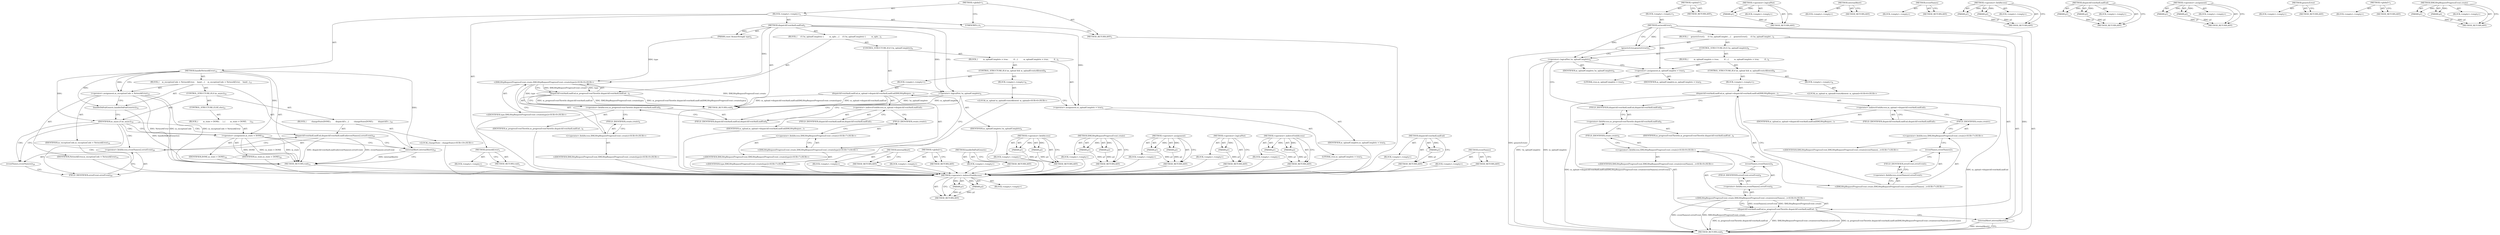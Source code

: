 digraph "&lt;operator&gt;.indirectFieldAccess" {
vulnerable_81 [label=<(METHOD,&lt;operator&gt;.indirectFieldAccess)>];
vulnerable_82 [label=<(PARAM,p1)>];
vulnerable_83 [label=<(PARAM,p2)>];
vulnerable_84 [label=<(BLOCK,&lt;empty&gt;,&lt;empty&gt;)>];
vulnerable_85 [label=<(METHOD_RETURN,ANY)>];
vulnerable_6 [label=<(METHOD,&lt;global&gt;)<SUB>1</SUB>>];
vulnerable_7 [label=<(BLOCK,&lt;empty&gt;,&lt;empty&gt;)<SUB>1</SUB>>];
vulnerable_8 [label=<(METHOD,networkError)<SUB>1</SUB>>];
vulnerable_9 [label=<(BLOCK,{
    genericError();
     if (!m_uploadComplet...,{
    genericError();
     if (!m_uploadComplet...)<SUB>2</SUB>>];
vulnerable_10 [label=<(genericError,genericError())<SUB>3</SUB>>];
vulnerable_11 [label=<(CONTROL_STRUCTURE,IF,if (!m_uploadComplete))<SUB>4</SUB>>];
vulnerable_12 [label=<(&lt;operator&gt;.logicalNot,!m_uploadComplete)<SUB>4</SUB>>];
vulnerable_13 [label=<(IDENTIFIER,m_uploadComplete,!m_uploadComplete)<SUB>4</SUB>>];
vulnerable_14 [label=<(BLOCK,{
         m_uploadComplete = true;
         if...,{
         m_uploadComplete = true;
         if...)<SUB>4</SUB>>];
vulnerable_15 [label=<(&lt;operator&gt;.assignment,m_uploadComplete = true)<SUB>5</SUB>>];
vulnerable_16 [label=<(IDENTIFIER,m_uploadComplete,m_uploadComplete = true)<SUB>5</SUB>>];
vulnerable_17 [label=<(LITERAL,true,m_uploadComplete = true)<SUB>5</SUB>>];
vulnerable_18 [label=<(CONTROL_STRUCTURE,IF,if (m_upload &amp;&amp; m_uploadEventsAllowed))<SUB>6</SUB>>];
vulnerable_19 [label=<(BLOCK,&lt;empty&gt;,&lt;empty&gt;)<SUB>6</SUB>>];
vulnerable_20 [label="<(LOCAL,m_upload m_uploadEventsAllowed: m_upload)<SUB>6</SUB>>"];
vulnerable_21 [label=<(BLOCK,&lt;empty&gt;,&lt;empty&gt;)<SUB>7</SUB>>];
vulnerable_22 [label=<(dispatchEventAndLoadEnd,m_upload-&gt;dispatchEventAndLoadEnd(XMLHttpReques...)<SUB>7</SUB>>];
vulnerable_23 [label=<(&lt;operator&gt;.indirectFieldAccess,m_upload-&gt;dispatchEventAndLoadEnd)<SUB>7</SUB>>];
vulnerable_24 [label=<(IDENTIFIER,m_upload,m_upload-&gt;dispatchEventAndLoadEnd(XMLHttpReques...)<SUB>7</SUB>>];
vulnerable_25 [label=<(FIELD_IDENTIFIER,dispatchEventAndLoadEnd,dispatchEventAndLoadEnd)<SUB>7</SUB>>];
vulnerable_26 [label="<(XMLHttpRequestProgressEvent.create,XMLHttpRequestProgressEvent::create(eventNames(...)<SUB>7</SUB>>"];
vulnerable_27 [label="<(&lt;operator&gt;.fieldAccess,XMLHttpRequestProgressEvent::create)<SUB>7</SUB>>"];
vulnerable_28 [label="<(IDENTIFIER,XMLHttpRequestProgressEvent,XMLHttpRequestProgressEvent::create(eventNames(...)<SUB>7</SUB>>"];
vulnerable_29 [label=<(FIELD_IDENTIFIER,create,create)<SUB>7</SUB>>];
vulnerable_30 [label=<(&lt;operator&gt;.fieldAccess,eventNames().errorEvent)<SUB>7</SUB>>];
vulnerable_31 [label=<(eventNames,eventNames())<SUB>7</SUB>>];
vulnerable_32 [label=<(FIELD_IDENTIFIER,errorEvent,errorEvent)<SUB>7</SUB>>];
vulnerable_33 [label=<(dispatchEventAndLoadEnd,m_progressEventThrottle.dispatchEventAndLoadEnd...)<SUB>9</SUB>>];
vulnerable_34 [label=<(&lt;operator&gt;.fieldAccess,m_progressEventThrottle.dispatchEventAndLoadEnd)<SUB>9</SUB>>];
vulnerable_35 [label=<(IDENTIFIER,m_progressEventThrottle,m_progressEventThrottle.dispatchEventAndLoadEnd...)<SUB>9</SUB>>];
vulnerable_36 [label=<(FIELD_IDENTIFIER,dispatchEventAndLoadEnd,dispatchEventAndLoadEnd)<SUB>9</SUB>>];
vulnerable_37 [label="<(XMLHttpRequestProgressEvent.create,XMLHttpRequestProgressEvent::create(eventNames(...)<SUB>9</SUB>>"];
vulnerable_38 [label="<(&lt;operator&gt;.fieldAccess,XMLHttpRequestProgressEvent::create)<SUB>9</SUB>>"];
vulnerable_39 [label="<(IDENTIFIER,XMLHttpRequestProgressEvent,XMLHttpRequestProgressEvent::create(eventNames(...)<SUB>9</SUB>>"];
vulnerable_40 [label=<(FIELD_IDENTIFIER,create,create)<SUB>9</SUB>>];
vulnerable_41 [label=<(&lt;operator&gt;.fieldAccess,eventNames().errorEvent)<SUB>9</SUB>>];
vulnerable_42 [label=<(eventNames,eventNames())<SUB>9</SUB>>];
vulnerable_43 [label=<(FIELD_IDENTIFIER,errorEvent,errorEvent)<SUB>9</SUB>>];
vulnerable_44 [label=<(internalAbort,internalAbort())<SUB>10</SUB>>];
vulnerable_45 [label=<(METHOD_RETURN,void)<SUB>1</SUB>>];
vulnerable_47 [label=<(METHOD_RETURN,ANY)<SUB>1</SUB>>];
vulnerable_67 [label=<(METHOD,&lt;operator&gt;.logicalNot)>];
vulnerable_68 [label=<(PARAM,p1)>];
vulnerable_69 [label=<(BLOCK,&lt;empty&gt;,&lt;empty&gt;)>];
vulnerable_70 [label=<(METHOD_RETURN,ANY)>];
vulnerable_99 [label=<(METHOD,internalAbort)>];
vulnerable_100 [label=<(BLOCK,&lt;empty&gt;,&lt;empty&gt;)>];
vulnerable_101 [label=<(METHOD_RETURN,ANY)>];
vulnerable_96 [label=<(METHOD,eventNames)>];
vulnerable_97 [label=<(BLOCK,&lt;empty&gt;,&lt;empty&gt;)>];
vulnerable_98 [label=<(METHOD_RETURN,ANY)>];
vulnerable_91 [label=<(METHOD,&lt;operator&gt;.fieldAccess)>];
vulnerable_92 [label=<(PARAM,p1)>];
vulnerable_93 [label=<(PARAM,p2)>];
vulnerable_94 [label=<(BLOCK,&lt;empty&gt;,&lt;empty&gt;)>];
vulnerable_95 [label=<(METHOD_RETURN,ANY)>];
vulnerable_76 [label=<(METHOD,dispatchEventAndLoadEnd)>];
vulnerable_77 [label=<(PARAM,p1)>];
vulnerable_78 [label=<(PARAM,p2)>];
vulnerable_79 [label=<(BLOCK,&lt;empty&gt;,&lt;empty&gt;)>];
vulnerable_80 [label=<(METHOD_RETURN,ANY)>];
vulnerable_71 [label=<(METHOD,&lt;operator&gt;.assignment)>];
vulnerable_72 [label=<(PARAM,p1)>];
vulnerable_73 [label=<(PARAM,p2)>];
vulnerable_74 [label=<(BLOCK,&lt;empty&gt;,&lt;empty&gt;)>];
vulnerable_75 [label=<(METHOD_RETURN,ANY)>];
vulnerable_64 [label=<(METHOD,genericError)>];
vulnerable_65 [label=<(BLOCK,&lt;empty&gt;,&lt;empty&gt;)>];
vulnerable_66 [label=<(METHOD_RETURN,ANY)>];
vulnerable_58 [label=<(METHOD,&lt;global&gt;)<SUB>1</SUB>>];
vulnerable_59 [label=<(BLOCK,&lt;empty&gt;,&lt;empty&gt;)>];
vulnerable_60 [label=<(METHOD_RETURN,ANY)>];
vulnerable_86 [label=<(METHOD,XMLHttpRequestProgressEvent.create)>];
vulnerable_87 [label=<(PARAM,p1)>];
vulnerable_88 [label=<(PARAM,p2)>];
vulnerable_89 [label=<(BLOCK,&lt;empty&gt;,&lt;empty&gt;)>];
vulnerable_90 [label=<(METHOD_RETURN,ANY)>];
fixed_99 [label=<(METHOD,dispatchEventAndLoadEnd)>];
fixed_100 [label=<(PARAM,p1)>];
fixed_101 [label=<(BLOCK,&lt;empty&gt;,&lt;empty&gt;)>];
fixed_102 [label=<(METHOD_RETURN,ANY)>];
fixed_121 [label=<(METHOD,eventNames)>];
fixed_122 [label=<(BLOCK,&lt;empty&gt;,&lt;empty&gt;)>];
fixed_123 [label=<(METHOD_RETURN,ANY)>];
fixed_6 [label=<(METHOD,&lt;global&gt;)<SUB>1</SUB>>];
fixed_7 [label=<(BLOCK,&lt;empty&gt;,&lt;empty&gt;)<SUB>1</SUB>>];
fixed_8 [label=<(METHOD,networkError)<SUB>1</SUB>>];
fixed_9 [label=<(BLOCK,&lt;empty&gt;,&lt;empty&gt;)>];
fixed_10 [label=<(METHOD_RETURN,void)<SUB>1</SUB>>];
fixed_12 [label=<(UNKNOWN,),))<SUB>1</SUB>>];
fixed_13 [label=<(METHOD,dispatchEventAndLoadEnd)<SUB>2</SUB>>];
fixed_14 [label=<(PARAM,const AtomicString&amp; type)<SUB>2</SUB>>];
fixed_15 [label=<(BLOCK,{
     if (!m_uploadComplete) {
         m_uplo...,{
     if (!m_uploadComplete) {
         m_uplo...)<SUB>3</SUB>>];
fixed_16 [label=<(CONTROL_STRUCTURE,IF,if (!m_uploadComplete))<SUB>4</SUB>>];
fixed_17 [label=<(&lt;operator&gt;.logicalNot,!m_uploadComplete)<SUB>4</SUB>>];
fixed_18 [label=<(IDENTIFIER,m_uploadComplete,!m_uploadComplete)<SUB>4</SUB>>];
fixed_19 [label=<(BLOCK,{
         m_uploadComplete = true;
         if...,{
         m_uploadComplete = true;
         if...)<SUB>4</SUB>>];
fixed_20 [label=<(&lt;operator&gt;.assignment,m_uploadComplete = true)<SUB>5</SUB>>];
fixed_21 [label=<(IDENTIFIER,m_uploadComplete,m_uploadComplete = true)<SUB>5</SUB>>];
fixed_22 [label=<(LITERAL,true,m_uploadComplete = true)<SUB>5</SUB>>];
fixed_23 [label=<(CONTROL_STRUCTURE,IF,if (m_upload &amp;&amp; m_uploadEventsAllowed))<SUB>6</SUB>>];
fixed_24 [label=<(BLOCK,&lt;empty&gt;,&lt;empty&gt;)<SUB>6</SUB>>];
fixed_25 [label="<(LOCAL,m_upload m_uploadEventsAllowed: m_upload)<SUB>6</SUB>>"];
fixed_26 [label=<(BLOCK,&lt;empty&gt;,&lt;empty&gt;)<SUB>7</SUB>>];
fixed_27 [label=<(dispatchEventAndLoadEnd,m_upload-&gt;dispatchEventAndLoadEnd(XMLHttpReques...)<SUB>7</SUB>>];
fixed_28 [label=<(&lt;operator&gt;.indirectFieldAccess,m_upload-&gt;dispatchEventAndLoadEnd)<SUB>7</SUB>>];
fixed_29 [label=<(IDENTIFIER,m_upload,m_upload-&gt;dispatchEventAndLoadEnd(XMLHttpReques...)<SUB>7</SUB>>];
fixed_30 [label=<(FIELD_IDENTIFIER,dispatchEventAndLoadEnd,dispatchEventAndLoadEnd)<SUB>7</SUB>>];
fixed_31 [label="<(XMLHttpRequestProgressEvent.create,XMLHttpRequestProgressEvent::create(type))<SUB>7</SUB>>"];
fixed_32 [label="<(&lt;operator&gt;.fieldAccess,XMLHttpRequestProgressEvent::create)<SUB>7</SUB>>"];
fixed_33 [label="<(IDENTIFIER,XMLHttpRequestProgressEvent,XMLHttpRequestProgressEvent::create(type))<SUB>7</SUB>>"];
fixed_34 [label=<(FIELD_IDENTIFIER,create,create)<SUB>7</SUB>>];
fixed_35 [label="<(IDENTIFIER,type,XMLHttpRequestProgressEvent::create(type))<SUB>7</SUB>>"];
fixed_36 [label=<(dispatchEventAndLoadEnd,m_progressEventThrottle.dispatchEventAndLoadEnd...)<SUB>9</SUB>>];
fixed_37 [label=<(&lt;operator&gt;.fieldAccess,m_progressEventThrottle.dispatchEventAndLoadEnd)<SUB>9</SUB>>];
fixed_38 [label=<(IDENTIFIER,m_progressEventThrottle,m_progressEventThrottle.dispatchEventAndLoadEnd...)<SUB>9</SUB>>];
fixed_39 [label=<(FIELD_IDENTIFIER,dispatchEventAndLoadEnd,dispatchEventAndLoadEnd)<SUB>9</SUB>>];
fixed_40 [label="<(XMLHttpRequestProgressEvent.create,XMLHttpRequestProgressEvent::create(type))<SUB>9</SUB>>"];
fixed_41 [label="<(&lt;operator&gt;.fieldAccess,XMLHttpRequestProgressEvent::create)<SUB>9</SUB>>"];
fixed_42 [label="<(IDENTIFIER,XMLHttpRequestProgressEvent,XMLHttpRequestProgressEvent::create(type))<SUB>9</SUB>>"];
fixed_43 [label=<(FIELD_IDENTIFIER,create,create)<SUB>9</SUB>>];
fixed_44 [label="<(IDENTIFIER,type,XMLHttpRequestProgressEvent::create(type))<SUB>9</SUB>>"];
fixed_45 [label=<(METHOD_RETURN,void)<SUB>2</SUB>>];
fixed_47 [label=<(METHOD,handleNetworkError)<SUB>12</SUB>>];
fixed_48 [label=<(BLOCK,{
    m_exceptionCode = NetworkError;

    hand...,{
    m_exceptionCode = NetworkError;

    hand...)<SUB>13</SUB>>];
fixed_49 [label=<(&lt;operator&gt;.assignment,m_exceptionCode = NetworkError)<SUB>14</SUB>>];
fixed_50 [label=<(IDENTIFIER,m_exceptionCode,m_exceptionCode = NetworkError)<SUB>14</SUB>>];
fixed_51 [label=<(IDENTIFIER,NetworkError,m_exceptionCode = NetworkError)<SUB>14</SUB>>];
fixed_52 [label=<(handleDidFailGeneric,handleDidFailGeneric())<SUB>16</SUB>>];
fixed_53 [label=<(CONTROL_STRUCTURE,IF,if (m_async))<SUB>18</SUB>>];
fixed_54 [label=<(IDENTIFIER,m_async,if (m_async))<SUB>18</SUB>>];
fixed_55 [label=<(BLOCK,{
        changeState(DONE);
        dispatchEv...,{
        changeState(DONE);
        dispatchEv...)<SUB>18</SUB>>];
fixed_56 [label="<(LOCAL,changeState : changeState)<SUB>19</SUB>>"];
fixed_57 [label=<(dispatchEventAndLoadEnd,dispatchEventAndLoadEnd(eventNames().errorEvent))<SUB>20</SUB>>];
fixed_58 [label=<(&lt;operator&gt;.fieldAccess,eventNames().errorEvent)<SUB>20</SUB>>];
fixed_59 [label=<(eventNames,eventNames())<SUB>20</SUB>>];
fixed_60 [label=<(FIELD_IDENTIFIER,errorEvent,errorEvent)<SUB>20</SUB>>];
fixed_61 [label=<(CONTROL_STRUCTURE,ELSE,else)<SUB>21</SUB>>];
fixed_62 [label=<(BLOCK,{
        m_state = DONE;
     },{
        m_state = DONE;
     })<SUB>21</SUB>>];
fixed_63 [label=<(&lt;operator&gt;.assignment,m_state = DONE)<SUB>22</SUB>>];
fixed_64 [label=<(IDENTIFIER,m_state,m_state = DONE)<SUB>22</SUB>>];
fixed_65 [label=<(IDENTIFIER,DONE,m_state = DONE)<SUB>22</SUB>>];
fixed_66 [label=<(internalAbort,internalAbort())<SUB>25</SUB>>];
fixed_67 [label=<(METHOD_RETURN,void)<SUB>12</SUB>>];
fixed_69 [label=<(METHOD_RETURN,ANY)<SUB>1</SUB>>];
fixed_124 [label=<(METHOD,internalAbort)>];
fixed_125 [label=<(BLOCK,&lt;empty&gt;,&lt;empty&gt;)>];
fixed_126 [label=<(METHOD_RETURN,ANY)>];
fixed_84 [label=<(METHOD,&lt;global&gt;)<SUB>1</SUB>>];
fixed_85 [label=<(BLOCK,&lt;empty&gt;,&lt;empty&gt;)>];
fixed_86 [label=<(METHOD_RETURN,ANY)>];
fixed_118 [label=<(METHOD,handleDidFailGeneric)>];
fixed_119 [label=<(BLOCK,&lt;empty&gt;,&lt;empty&gt;)>];
fixed_120 [label=<(METHOD_RETURN,ANY)>];
fixed_113 [label=<(METHOD,&lt;operator&gt;.fieldAccess)>];
fixed_114 [label=<(PARAM,p1)>];
fixed_115 [label=<(PARAM,p2)>];
fixed_116 [label=<(BLOCK,&lt;empty&gt;,&lt;empty&gt;)>];
fixed_117 [label=<(METHOD_RETURN,ANY)>];
fixed_108 [label=<(METHOD,XMLHttpRequestProgressEvent.create)>];
fixed_109 [label=<(PARAM,p1)>];
fixed_110 [label=<(PARAM,p2)>];
fixed_111 [label=<(BLOCK,&lt;empty&gt;,&lt;empty&gt;)>];
fixed_112 [label=<(METHOD_RETURN,ANY)>];
fixed_94 [label=<(METHOD,&lt;operator&gt;.assignment)>];
fixed_95 [label=<(PARAM,p1)>];
fixed_96 [label=<(PARAM,p2)>];
fixed_97 [label=<(BLOCK,&lt;empty&gt;,&lt;empty&gt;)>];
fixed_98 [label=<(METHOD_RETURN,ANY)>];
fixed_90 [label=<(METHOD,&lt;operator&gt;.logicalNot)>];
fixed_91 [label=<(PARAM,p1)>];
fixed_92 [label=<(BLOCK,&lt;empty&gt;,&lt;empty&gt;)>];
fixed_93 [label=<(METHOD_RETURN,ANY)>];
fixed_103 [label=<(METHOD,&lt;operator&gt;.indirectFieldAccess)>];
fixed_104 [label=<(PARAM,p1)>];
fixed_105 [label=<(PARAM,p2)>];
fixed_106 [label=<(BLOCK,&lt;empty&gt;,&lt;empty&gt;)>];
fixed_107 [label=<(METHOD_RETURN,ANY)>];
vulnerable_81 -> vulnerable_82  [key=0, label="AST: "];
vulnerable_81 -> vulnerable_82  [key=1, label="DDG: "];
vulnerable_81 -> vulnerable_84  [key=0, label="AST: "];
vulnerable_81 -> vulnerable_83  [key=0, label="AST: "];
vulnerable_81 -> vulnerable_83  [key=1, label="DDG: "];
vulnerable_81 -> vulnerable_85  [key=0, label="AST: "];
vulnerable_81 -> vulnerable_85  [key=1, label="CFG: "];
vulnerable_82 -> vulnerable_85  [key=0, label="DDG: p1"];
vulnerable_83 -> vulnerable_85  [key=0, label="DDG: p2"];
vulnerable_6 -> vulnerable_7  [key=0, label="AST: "];
vulnerable_6 -> vulnerable_47  [key=0, label="AST: "];
vulnerable_6 -> vulnerable_47  [key=1, label="CFG: "];
vulnerable_7 -> vulnerable_8  [key=0, label="AST: "];
vulnerable_8 -> vulnerable_9  [key=0, label="AST: "];
vulnerable_8 -> vulnerable_45  [key=0, label="AST: "];
vulnerable_8 -> vulnerable_10  [key=0, label="CFG: "];
vulnerable_8 -> vulnerable_10  [key=1, label="DDG: "];
vulnerable_8 -> vulnerable_44  [key=0, label="DDG: "];
vulnerable_8 -> vulnerable_12  [key=0, label="DDG: "];
vulnerable_8 -> vulnerable_15  [key=0, label="DDG: "];
vulnerable_9 -> vulnerable_10  [key=0, label="AST: "];
vulnerable_9 -> vulnerable_11  [key=0, label="AST: "];
vulnerable_9 -> vulnerable_33  [key=0, label="AST: "];
vulnerable_9 -> vulnerable_44  [key=0, label="AST: "];
vulnerable_10 -> vulnerable_12  [key=0, label="CFG: "];
vulnerable_10 -> vulnerable_45  [key=0, label="DDG: genericError()"];
vulnerable_11 -> vulnerable_12  [key=0, label="AST: "];
vulnerable_11 -> vulnerable_14  [key=0, label="AST: "];
vulnerable_12 -> vulnerable_13  [key=0, label="AST: "];
vulnerable_12 -> vulnerable_15  [key=0, label="CFG: "];
vulnerable_12 -> vulnerable_36  [key=0, label="CFG: "];
vulnerable_12 -> vulnerable_45  [key=0, label="DDG: m_uploadComplete"];
vulnerable_12 -> vulnerable_45  [key=1, label="DDG: !m_uploadComplete"];
vulnerable_14 -> vulnerable_15  [key=0, label="AST: "];
vulnerable_14 -> vulnerable_18  [key=0, label="AST: "];
vulnerable_15 -> vulnerable_16  [key=0, label="AST: "];
vulnerable_15 -> vulnerable_17  [key=0, label="AST: "];
vulnerable_18 -> vulnerable_19  [key=0, label="AST: "];
vulnerable_18 -> vulnerable_21  [key=0, label="AST: "];
vulnerable_19 -> vulnerable_20  [key=0, label="AST: "];
vulnerable_21 -> vulnerable_22  [key=0, label="AST: "];
vulnerable_22 -> vulnerable_23  [key=0, label="AST: "];
vulnerable_22 -> vulnerable_26  [key=0, label="AST: "];
vulnerable_22 -> vulnerable_36  [key=0, label="CFG: "];
vulnerable_22 -> vulnerable_45  [key=0, label="DDG: m_upload-&gt;dispatchEventAndLoadEnd(XMLHttpRequestProgressEvent::create(eventNames().errorEvent))"];
vulnerable_22 -> vulnerable_45  [key=1, label="DDG: m_upload-&gt;dispatchEventAndLoadEnd"];
vulnerable_23 -> vulnerable_24  [key=0, label="AST: "];
vulnerable_23 -> vulnerable_25  [key=0, label="AST: "];
vulnerable_23 -> vulnerable_29  [key=0, label="CFG: "];
vulnerable_25 -> vulnerable_23  [key=0, label="CFG: "];
vulnerable_26 -> vulnerable_27  [key=0, label="AST: "];
vulnerable_26 -> vulnerable_30  [key=0, label="AST: "];
vulnerable_26 -> vulnerable_22  [key=0, label="CFG: "];
vulnerable_27 -> vulnerable_28  [key=0, label="AST: "];
vulnerable_27 -> vulnerable_29  [key=0, label="AST: "];
vulnerable_27 -> vulnerable_31  [key=0, label="CFG: "];
vulnerable_29 -> vulnerable_27  [key=0, label="CFG: "];
vulnerable_30 -> vulnerable_31  [key=0, label="AST: "];
vulnerable_30 -> vulnerable_32  [key=0, label="AST: "];
vulnerable_30 -> vulnerable_26  [key=0, label="CFG: "];
vulnerable_31 -> vulnerable_32  [key=0, label="CFG: "];
vulnerable_32 -> vulnerable_30  [key=0, label="CFG: "];
vulnerable_33 -> vulnerable_34  [key=0, label="AST: "];
vulnerable_33 -> vulnerable_37  [key=0, label="AST: "];
vulnerable_33 -> vulnerable_44  [key=0, label="CFG: "];
vulnerable_33 -> vulnerable_45  [key=0, label="DDG: m_progressEventThrottle.dispatchEventAndLoadEnd"];
vulnerable_33 -> vulnerable_45  [key=1, label="DDG: XMLHttpRequestProgressEvent::create(eventNames().errorEvent)"];
vulnerable_33 -> vulnerable_45  [key=2, label="DDG: m_progressEventThrottle.dispatchEventAndLoadEnd(XMLHttpRequestProgressEvent::create(eventNames().errorEvent))"];
vulnerable_34 -> vulnerable_35  [key=0, label="AST: "];
vulnerable_34 -> vulnerable_36  [key=0, label="AST: "];
vulnerable_34 -> vulnerable_40  [key=0, label="CFG: "];
vulnerable_36 -> vulnerable_34  [key=0, label="CFG: "];
vulnerable_37 -> vulnerable_38  [key=0, label="AST: "];
vulnerable_37 -> vulnerable_41  [key=0, label="AST: "];
vulnerable_37 -> vulnerable_33  [key=0, label="CFG: "];
vulnerable_37 -> vulnerable_33  [key=1, label="DDG: XMLHttpRequestProgressEvent::create"];
vulnerable_37 -> vulnerable_33  [key=2, label="DDG: eventNames().errorEvent"];
vulnerable_37 -> vulnerable_45  [key=0, label="DDG: XMLHttpRequestProgressEvent::create"];
vulnerable_37 -> vulnerable_45  [key=1, label="DDG: eventNames().errorEvent"];
vulnerable_38 -> vulnerable_39  [key=0, label="AST: "];
vulnerable_38 -> vulnerable_40  [key=0, label="AST: "];
vulnerable_38 -> vulnerable_42  [key=0, label="CFG: "];
vulnerable_40 -> vulnerable_38  [key=0, label="CFG: "];
vulnerable_41 -> vulnerable_42  [key=0, label="AST: "];
vulnerable_41 -> vulnerable_43  [key=0, label="AST: "];
vulnerable_41 -> vulnerable_37  [key=0, label="CFG: "];
vulnerable_42 -> vulnerable_43  [key=0, label="CFG: "];
vulnerable_43 -> vulnerable_41  [key=0, label="CFG: "];
vulnerable_44 -> vulnerable_45  [key=0, label="CFG: "];
vulnerable_44 -> vulnerable_45  [key=1, label="DDG: internalAbort()"];
vulnerable_67 -> vulnerable_68  [key=0, label="AST: "];
vulnerable_67 -> vulnerable_68  [key=1, label="DDG: "];
vulnerable_67 -> vulnerable_69  [key=0, label="AST: "];
vulnerable_67 -> vulnerable_70  [key=0, label="AST: "];
vulnerable_67 -> vulnerable_70  [key=1, label="CFG: "];
vulnerable_68 -> vulnerable_70  [key=0, label="DDG: p1"];
vulnerable_99 -> vulnerable_100  [key=0, label="AST: "];
vulnerable_99 -> vulnerable_101  [key=0, label="AST: "];
vulnerable_99 -> vulnerable_101  [key=1, label="CFG: "];
vulnerable_96 -> vulnerable_97  [key=0, label="AST: "];
vulnerable_96 -> vulnerable_98  [key=0, label="AST: "];
vulnerable_96 -> vulnerable_98  [key=1, label="CFG: "];
vulnerable_91 -> vulnerable_92  [key=0, label="AST: "];
vulnerable_91 -> vulnerable_92  [key=1, label="DDG: "];
vulnerable_91 -> vulnerable_94  [key=0, label="AST: "];
vulnerable_91 -> vulnerable_93  [key=0, label="AST: "];
vulnerable_91 -> vulnerable_93  [key=1, label="DDG: "];
vulnerable_91 -> vulnerable_95  [key=0, label="AST: "];
vulnerable_91 -> vulnerable_95  [key=1, label="CFG: "];
vulnerable_92 -> vulnerable_95  [key=0, label="DDG: p1"];
vulnerable_93 -> vulnerable_95  [key=0, label="DDG: p2"];
vulnerable_76 -> vulnerable_77  [key=0, label="AST: "];
vulnerable_76 -> vulnerable_77  [key=1, label="DDG: "];
vulnerable_76 -> vulnerable_79  [key=0, label="AST: "];
vulnerable_76 -> vulnerable_78  [key=0, label="AST: "];
vulnerable_76 -> vulnerable_78  [key=1, label="DDG: "];
vulnerable_76 -> vulnerable_80  [key=0, label="AST: "];
vulnerable_76 -> vulnerable_80  [key=1, label="CFG: "];
vulnerable_77 -> vulnerable_80  [key=0, label="DDG: p1"];
vulnerable_78 -> vulnerable_80  [key=0, label="DDG: p2"];
vulnerable_71 -> vulnerable_72  [key=0, label="AST: "];
vulnerable_71 -> vulnerable_72  [key=1, label="DDG: "];
vulnerable_71 -> vulnerable_74  [key=0, label="AST: "];
vulnerable_71 -> vulnerable_73  [key=0, label="AST: "];
vulnerable_71 -> vulnerable_73  [key=1, label="DDG: "];
vulnerable_71 -> vulnerable_75  [key=0, label="AST: "];
vulnerable_71 -> vulnerable_75  [key=1, label="CFG: "];
vulnerable_72 -> vulnerable_75  [key=0, label="DDG: p1"];
vulnerable_73 -> vulnerable_75  [key=0, label="DDG: p2"];
vulnerable_64 -> vulnerable_65  [key=0, label="AST: "];
vulnerable_64 -> vulnerable_66  [key=0, label="AST: "];
vulnerable_64 -> vulnerable_66  [key=1, label="CFG: "];
vulnerable_58 -> vulnerable_59  [key=0, label="AST: "];
vulnerable_58 -> vulnerable_60  [key=0, label="AST: "];
vulnerable_58 -> vulnerable_60  [key=1, label="CFG: "];
vulnerable_86 -> vulnerable_87  [key=0, label="AST: "];
vulnerable_86 -> vulnerable_87  [key=1, label="DDG: "];
vulnerable_86 -> vulnerable_89  [key=0, label="AST: "];
vulnerable_86 -> vulnerable_88  [key=0, label="AST: "];
vulnerable_86 -> vulnerable_88  [key=1, label="DDG: "];
vulnerable_86 -> vulnerable_90  [key=0, label="AST: "];
vulnerable_86 -> vulnerable_90  [key=1, label="CFG: "];
vulnerable_87 -> vulnerable_90  [key=0, label="DDG: p1"];
vulnerable_88 -> vulnerable_90  [key=0, label="DDG: p2"];
fixed_99 -> fixed_100  [key=0, label="AST: "];
fixed_99 -> fixed_100  [key=1, label="DDG: "];
fixed_99 -> fixed_101  [key=0, label="AST: "];
fixed_99 -> fixed_102  [key=0, label="AST: "];
fixed_99 -> fixed_102  [key=1, label="CFG: "];
fixed_100 -> fixed_102  [key=0, label="DDG: p1"];
fixed_101 -> vulnerable_81  [key=0];
fixed_102 -> vulnerable_81  [key=0];
fixed_121 -> fixed_122  [key=0, label="AST: "];
fixed_121 -> fixed_123  [key=0, label="AST: "];
fixed_121 -> fixed_123  [key=1, label="CFG: "];
fixed_122 -> vulnerable_81  [key=0];
fixed_123 -> vulnerable_81  [key=0];
fixed_6 -> fixed_7  [key=0, label="AST: "];
fixed_6 -> fixed_69  [key=0, label="AST: "];
fixed_6 -> fixed_12  [key=0, label="CFG: "];
fixed_7 -> fixed_8  [key=0, label="AST: "];
fixed_7 -> fixed_12  [key=0, label="AST: "];
fixed_7 -> fixed_13  [key=0, label="AST: "];
fixed_7 -> fixed_47  [key=0, label="AST: "];
fixed_8 -> fixed_9  [key=0, label="AST: "];
fixed_8 -> fixed_10  [key=0, label="AST: "];
fixed_8 -> fixed_10  [key=1, label="CFG: "];
fixed_9 -> vulnerable_81  [key=0];
fixed_10 -> vulnerable_81  [key=0];
fixed_12 -> fixed_69  [key=0, label="CFG: "];
fixed_13 -> fixed_14  [key=0, label="AST: "];
fixed_13 -> fixed_14  [key=1, label="DDG: "];
fixed_13 -> fixed_15  [key=0, label="AST: "];
fixed_13 -> fixed_45  [key=0, label="AST: "];
fixed_13 -> fixed_17  [key=0, label="CFG: "];
fixed_13 -> fixed_17  [key=1, label="DDG: "];
fixed_13 -> fixed_20  [key=0, label="DDG: "];
fixed_13 -> fixed_40  [key=0, label="DDG: "];
fixed_14 -> fixed_40  [key=0, label="DDG: type"];
fixed_15 -> fixed_16  [key=0, label="AST: "];
fixed_15 -> fixed_36  [key=0, label="AST: "];
fixed_16 -> fixed_17  [key=0, label="AST: "];
fixed_16 -> fixed_19  [key=0, label="AST: "];
fixed_17 -> fixed_18  [key=0, label="AST: "];
fixed_17 -> fixed_20  [key=0, label="CFG: "];
fixed_17 -> fixed_39  [key=0, label="CFG: "];
fixed_17 -> fixed_45  [key=0, label="DDG: m_uploadComplete"];
fixed_17 -> fixed_45  [key=1, label="DDG: !m_uploadComplete"];
fixed_18 -> vulnerable_81  [key=0];
fixed_19 -> fixed_20  [key=0, label="AST: "];
fixed_19 -> fixed_23  [key=0, label="AST: "];
fixed_20 -> fixed_21  [key=0, label="AST: "];
fixed_20 -> fixed_22  [key=0, label="AST: "];
fixed_21 -> vulnerable_81  [key=0];
fixed_22 -> vulnerable_81  [key=0];
fixed_23 -> fixed_24  [key=0, label="AST: "];
fixed_23 -> fixed_26  [key=0, label="AST: "];
fixed_24 -> fixed_25  [key=0, label="AST: "];
fixed_25 -> vulnerable_81  [key=0];
fixed_26 -> fixed_27  [key=0, label="AST: "];
fixed_27 -> fixed_28  [key=0, label="AST: "];
fixed_27 -> fixed_31  [key=0, label="AST: "];
fixed_27 -> fixed_39  [key=0, label="CFG: "];
fixed_27 -> fixed_45  [key=0, label="DDG: m_upload-&gt;dispatchEventAndLoadEnd(XMLHttpRequestProgressEvent::create(type))"];
fixed_27 -> fixed_45  [key=1, label="DDG: m_upload-&gt;dispatchEventAndLoadEnd"];
fixed_28 -> fixed_29  [key=0, label="AST: "];
fixed_28 -> fixed_30  [key=0, label="AST: "];
fixed_28 -> fixed_34  [key=0, label="CFG: "];
fixed_29 -> vulnerable_81  [key=0];
fixed_30 -> fixed_28  [key=0, label="CFG: "];
fixed_31 -> fixed_32  [key=0, label="AST: "];
fixed_31 -> fixed_35  [key=0, label="AST: "];
fixed_31 -> fixed_27  [key=0, label="CFG: "];
fixed_32 -> fixed_33  [key=0, label="AST: "];
fixed_32 -> fixed_34  [key=0, label="AST: "];
fixed_32 -> fixed_31  [key=0, label="CFG: "];
fixed_33 -> vulnerable_81  [key=0];
fixed_34 -> fixed_32  [key=0, label="CFG: "];
fixed_35 -> vulnerable_81  [key=0];
fixed_36 -> fixed_37  [key=0, label="AST: "];
fixed_36 -> fixed_40  [key=0, label="AST: "];
fixed_36 -> fixed_45  [key=0, label="CFG: "];
fixed_36 -> fixed_45  [key=1, label="DDG: m_progressEventThrottle.dispatchEventAndLoadEnd"];
fixed_36 -> fixed_45  [key=2, label="DDG: XMLHttpRequestProgressEvent::create(type)"];
fixed_36 -> fixed_45  [key=3, label="DDG: m_progressEventThrottle.dispatchEventAndLoadEnd(XMLHttpRequestProgressEvent::create(type))"];
fixed_37 -> fixed_38  [key=0, label="AST: "];
fixed_37 -> fixed_39  [key=0, label="AST: "];
fixed_37 -> fixed_43  [key=0, label="CFG: "];
fixed_38 -> vulnerable_81  [key=0];
fixed_39 -> fixed_37  [key=0, label="CFG: "];
fixed_40 -> fixed_41  [key=0, label="AST: "];
fixed_40 -> fixed_44  [key=0, label="AST: "];
fixed_40 -> fixed_36  [key=0, label="CFG: "];
fixed_40 -> fixed_36  [key=1, label="DDG: XMLHttpRequestProgressEvent::create"];
fixed_40 -> fixed_36  [key=2, label="DDG: type"];
fixed_40 -> fixed_45  [key=0, label="DDG: XMLHttpRequestProgressEvent::create"];
fixed_40 -> fixed_45  [key=1, label="DDG: type"];
fixed_41 -> fixed_42  [key=0, label="AST: "];
fixed_41 -> fixed_43  [key=0, label="AST: "];
fixed_41 -> fixed_40  [key=0, label="CFG: "];
fixed_42 -> vulnerable_81  [key=0];
fixed_43 -> fixed_41  [key=0, label="CFG: "];
fixed_44 -> vulnerable_81  [key=0];
fixed_45 -> vulnerable_81  [key=0];
fixed_47 -> fixed_48  [key=0, label="AST: "];
fixed_47 -> fixed_67  [key=0, label="AST: "];
fixed_47 -> fixed_49  [key=0, label="CFG: "];
fixed_47 -> fixed_49  [key=1, label="DDG: "];
fixed_47 -> fixed_52  [key=0, label="DDG: "];
fixed_47 -> fixed_66  [key=0, label="DDG: "];
fixed_47 -> fixed_54  [key=0, label="DDG: "];
fixed_47 -> fixed_63  [key=0, label="DDG: "];
fixed_48 -> fixed_49  [key=0, label="AST: "];
fixed_48 -> fixed_52  [key=0, label="AST: "];
fixed_48 -> fixed_53  [key=0, label="AST: "];
fixed_48 -> fixed_66  [key=0, label="AST: "];
fixed_49 -> fixed_50  [key=0, label="AST: "];
fixed_49 -> fixed_51  [key=0, label="AST: "];
fixed_49 -> fixed_52  [key=0, label="CFG: "];
fixed_49 -> fixed_67  [key=0, label="DDG: m_exceptionCode"];
fixed_49 -> fixed_67  [key=1, label="DDG: m_exceptionCode = NetworkError"];
fixed_49 -> fixed_67  [key=2, label="DDG: NetworkError"];
fixed_50 -> vulnerable_81  [key=0];
fixed_51 -> vulnerable_81  [key=0];
fixed_52 -> fixed_54  [key=0, label="CFG: "];
fixed_52 -> fixed_67  [key=0, label="DDG: handleDidFailGeneric()"];
fixed_53 -> fixed_54  [key=0, label="AST: "];
fixed_53 -> fixed_55  [key=0, label="AST: "];
fixed_53 -> fixed_61  [key=0, label="AST: "];
fixed_54 -> fixed_59  [key=0, label="CFG: "];
fixed_54 -> fixed_59  [key=1, label="CDG: "];
fixed_54 -> fixed_63  [key=0, label="CFG: "];
fixed_54 -> fixed_63  [key=1, label="CDG: "];
fixed_54 -> fixed_58  [key=0, label="CDG: "];
fixed_54 -> fixed_60  [key=0, label="CDG: "];
fixed_54 -> fixed_57  [key=0, label="CDG: "];
fixed_55 -> fixed_56  [key=0, label="AST: "];
fixed_55 -> fixed_57  [key=0, label="AST: "];
fixed_56 -> vulnerable_81  [key=0];
fixed_57 -> fixed_58  [key=0, label="AST: "];
fixed_57 -> fixed_66  [key=0, label="CFG: "];
fixed_57 -> fixed_67  [key=0, label="DDG: eventNames().errorEvent"];
fixed_57 -> fixed_67  [key=1, label="DDG: dispatchEventAndLoadEnd(eventNames().errorEvent)"];
fixed_58 -> fixed_59  [key=0, label="AST: "];
fixed_58 -> fixed_60  [key=0, label="AST: "];
fixed_58 -> fixed_57  [key=0, label="CFG: "];
fixed_59 -> fixed_60  [key=0, label="CFG: "];
fixed_60 -> fixed_58  [key=0, label="CFG: "];
fixed_61 -> fixed_62  [key=0, label="AST: "];
fixed_62 -> fixed_63  [key=0, label="AST: "];
fixed_63 -> fixed_64  [key=0, label="AST: "];
fixed_63 -> fixed_65  [key=0, label="AST: "];
fixed_63 -> fixed_66  [key=0, label="CFG: "];
fixed_63 -> fixed_67  [key=0, label="DDG: DONE"];
fixed_63 -> fixed_67  [key=1, label="DDG: m_state = DONE"];
fixed_63 -> fixed_67  [key=2, label="DDG: m_state"];
fixed_64 -> vulnerable_81  [key=0];
fixed_65 -> vulnerable_81  [key=0];
fixed_66 -> fixed_67  [key=0, label="CFG: "];
fixed_66 -> fixed_67  [key=1, label="DDG: internalAbort()"];
fixed_67 -> vulnerable_81  [key=0];
fixed_69 -> vulnerable_81  [key=0];
fixed_124 -> fixed_125  [key=0, label="AST: "];
fixed_124 -> fixed_126  [key=0, label="AST: "];
fixed_124 -> fixed_126  [key=1, label="CFG: "];
fixed_125 -> vulnerable_81  [key=0];
fixed_126 -> vulnerable_81  [key=0];
fixed_84 -> fixed_85  [key=0, label="AST: "];
fixed_84 -> fixed_86  [key=0, label="AST: "];
fixed_84 -> fixed_86  [key=1, label="CFG: "];
fixed_85 -> vulnerable_81  [key=0];
fixed_86 -> vulnerable_81  [key=0];
fixed_118 -> fixed_119  [key=0, label="AST: "];
fixed_118 -> fixed_120  [key=0, label="AST: "];
fixed_118 -> fixed_120  [key=1, label="CFG: "];
fixed_119 -> vulnerable_81  [key=0];
fixed_120 -> vulnerable_81  [key=0];
fixed_113 -> fixed_114  [key=0, label="AST: "];
fixed_113 -> fixed_114  [key=1, label="DDG: "];
fixed_113 -> fixed_116  [key=0, label="AST: "];
fixed_113 -> fixed_115  [key=0, label="AST: "];
fixed_113 -> fixed_115  [key=1, label="DDG: "];
fixed_113 -> fixed_117  [key=0, label="AST: "];
fixed_113 -> fixed_117  [key=1, label="CFG: "];
fixed_114 -> fixed_117  [key=0, label="DDG: p1"];
fixed_115 -> fixed_117  [key=0, label="DDG: p2"];
fixed_116 -> vulnerable_81  [key=0];
fixed_117 -> vulnerable_81  [key=0];
fixed_108 -> fixed_109  [key=0, label="AST: "];
fixed_108 -> fixed_109  [key=1, label="DDG: "];
fixed_108 -> fixed_111  [key=0, label="AST: "];
fixed_108 -> fixed_110  [key=0, label="AST: "];
fixed_108 -> fixed_110  [key=1, label="DDG: "];
fixed_108 -> fixed_112  [key=0, label="AST: "];
fixed_108 -> fixed_112  [key=1, label="CFG: "];
fixed_109 -> fixed_112  [key=0, label="DDG: p1"];
fixed_110 -> fixed_112  [key=0, label="DDG: p2"];
fixed_111 -> vulnerable_81  [key=0];
fixed_112 -> vulnerable_81  [key=0];
fixed_94 -> fixed_95  [key=0, label="AST: "];
fixed_94 -> fixed_95  [key=1, label="DDG: "];
fixed_94 -> fixed_97  [key=0, label="AST: "];
fixed_94 -> fixed_96  [key=0, label="AST: "];
fixed_94 -> fixed_96  [key=1, label="DDG: "];
fixed_94 -> fixed_98  [key=0, label="AST: "];
fixed_94 -> fixed_98  [key=1, label="CFG: "];
fixed_95 -> fixed_98  [key=0, label="DDG: p1"];
fixed_96 -> fixed_98  [key=0, label="DDG: p2"];
fixed_97 -> vulnerable_81  [key=0];
fixed_98 -> vulnerable_81  [key=0];
fixed_90 -> fixed_91  [key=0, label="AST: "];
fixed_90 -> fixed_91  [key=1, label="DDG: "];
fixed_90 -> fixed_92  [key=0, label="AST: "];
fixed_90 -> fixed_93  [key=0, label="AST: "];
fixed_90 -> fixed_93  [key=1, label="CFG: "];
fixed_91 -> fixed_93  [key=0, label="DDG: p1"];
fixed_92 -> vulnerable_81  [key=0];
fixed_93 -> vulnerable_81  [key=0];
fixed_103 -> fixed_104  [key=0, label="AST: "];
fixed_103 -> fixed_104  [key=1, label="DDG: "];
fixed_103 -> fixed_106  [key=0, label="AST: "];
fixed_103 -> fixed_105  [key=0, label="AST: "];
fixed_103 -> fixed_105  [key=1, label="DDG: "];
fixed_103 -> fixed_107  [key=0, label="AST: "];
fixed_103 -> fixed_107  [key=1, label="CFG: "];
fixed_104 -> fixed_107  [key=0, label="DDG: p1"];
fixed_105 -> fixed_107  [key=0, label="DDG: p2"];
fixed_106 -> vulnerable_81  [key=0];
fixed_107 -> vulnerable_81  [key=0];
}
